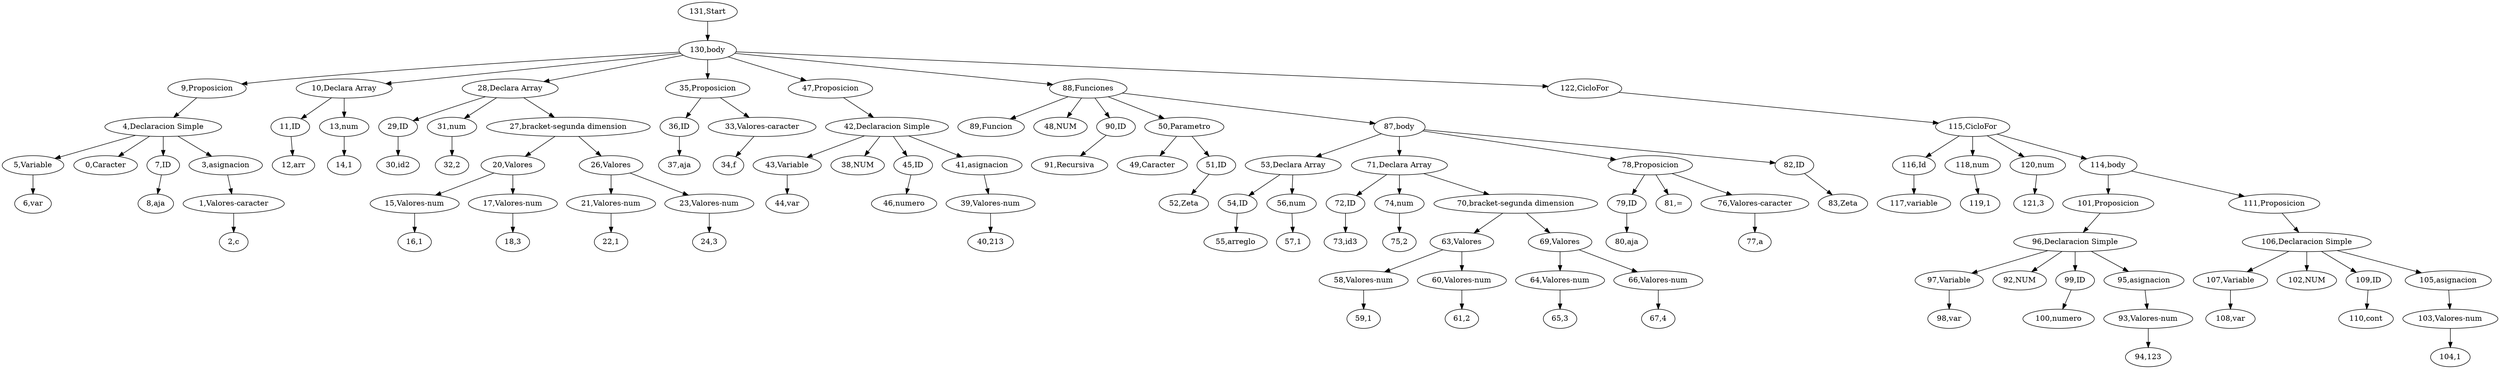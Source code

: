 digraph {
"131,Start" -> "130,body";
"130,body" -> "9,Proposicion";
"9,Proposicion" -> "4,Declaracion Simple";
"4,Declaracion Simple" -> "5,Variable";
"5,Variable" -> "6,var";
"4,Declaracion Simple" -> "0,Caracter";
"4,Declaracion Simple" -> "7,ID";
"7,ID" -> "8,aja";
"4,Declaracion Simple" -> "3,asignacion";
"3,asignacion" -> "1,Valores-caracter";
"1,Valores-caracter" -> "2,c";
"130,body" -> "10,Declara Array";
"10,Declara Array" -> "11,ID";
"11,ID" -> "12,arr";
"10,Declara Array" -> "13,num";
"13,num" -> "14,1";
"130,body" -> "28,Declara Array";
"28,Declara Array" -> "29,ID";
"29,ID" -> "30,id2";
"28,Declara Array" -> "31,num";
"31,num" -> "32,2";
"28,Declara Array" -> "27,bracket-segunda dimension";
"27,bracket-segunda dimension" -> "20,Valores";
"20,Valores" -> "15,Valores-num";
"15,Valores-num" -> "16,1";
"20,Valores" -> "17,Valores-num";
"17,Valores-num" -> "18,3";
"27,bracket-segunda dimension" -> "26,Valores";
"26,Valores" -> "21,Valores-num";
"21,Valores-num" -> "22,1";
"26,Valores" -> "23,Valores-num";
"23,Valores-num" -> "24,3";
"130,body" -> "35,Proposicion";
"35,Proposicion" -> "36,ID";
"36,ID" -> "37,aja";
"35,Proposicion" -> "33,Valores-caracter";
"33,Valores-caracter" -> "34,f";
"130,body" -> "47,Proposicion";
"47,Proposicion" -> "42,Declaracion Simple";
"42,Declaracion Simple" -> "43,Variable";
"43,Variable" -> "44,var";
"42,Declaracion Simple" -> "38,NUM";
"42,Declaracion Simple" -> "45,ID";
"45,ID" -> "46,numero";
"42,Declaracion Simple" -> "41,asignacion";
"41,asignacion" -> "39,Valores-num";
"39,Valores-num" -> "40,213";
"130,body" -> "88,Funciones";
"88,Funciones" -> "89,Funcion";
"88,Funciones" -> "48,NUM";
"88,Funciones" -> "90,ID";
"90,ID" -> "91,Recursiva";
"88,Funciones" -> "50,Parametro";
"50,Parametro" -> "49,Caracter";
"50,Parametro" -> "51,ID";
"51,ID" -> "52,Zeta";
"88,Funciones" -> "87,body";
"87,body" -> "53,Declara Array";
"53,Declara Array" -> "54,ID";
"54,ID" -> "55,arreglo";
"53,Declara Array" -> "56,num";
"56,num" -> "57,1";
"87,body" -> "71,Declara Array";
"71,Declara Array" -> "72,ID";
"72,ID" -> "73,id3";
"71,Declara Array" -> "74,num";
"74,num" -> "75,2";
"71,Declara Array" -> "70,bracket-segunda dimension";
"70,bracket-segunda dimension" -> "63,Valores";
"63,Valores" -> "58,Valores-num";
"58,Valores-num" -> "59,1";
"63,Valores" -> "60,Valores-num";
"60,Valores-num" -> "61,2";
"70,bracket-segunda dimension" -> "69,Valores";
"69,Valores" -> "64,Valores-num";
"64,Valores-num" -> "65,3";
"69,Valores" -> "66,Valores-num";
"66,Valores-num" -> "67,4";
"87,body" -> "78,Proposicion";
"78,Proposicion" -> "79,ID";
"79,ID" -> "80,aja";
"78,Proposicion" -> "81,=";
"78,Proposicion" -> "76,Valores-caracter";
"76,Valores-caracter" -> "77,a";
"87,body" -> "82,ID";
"82,ID" -> "83,Zeta";
"130,body" -> "122,CicloFor";
"122,CicloFor" -> "115,CicloFor";
"115,CicloFor" -> "116,Id";
"116,Id" -> "117,variable";
"115,CicloFor" -> "118,num";
"118,num" -> "119,1";
"115,CicloFor" -> "120,num";
"120,num" -> "121,3";
"115,CicloFor" -> "114,body";
"114,body" -> "101,Proposicion";
"101,Proposicion" -> "96,Declaracion Simple";
"96,Declaracion Simple" -> "97,Variable";
"97,Variable" -> "98,var";
"96,Declaracion Simple" -> "92,NUM";
"96,Declaracion Simple" -> "99,ID";
"99,ID" -> "100,numero";
"96,Declaracion Simple" -> "95,asignacion";
"95,asignacion" -> "93,Valores-num";
"93,Valores-num" -> "94,123";
"114,body" -> "111,Proposicion";
"111,Proposicion" -> "106,Declaracion Simple";
"106,Declaracion Simple" -> "107,Variable";
"107,Variable" -> "108,var";
"106,Declaracion Simple" -> "102,NUM";
"106,Declaracion Simple" -> "109,ID";
"109,ID" -> "110,cont";
"106,Declaracion Simple" -> "105,asignacion";
"105,asignacion" -> "103,Valores-num";
"103,Valores-num" -> "104,1";

}